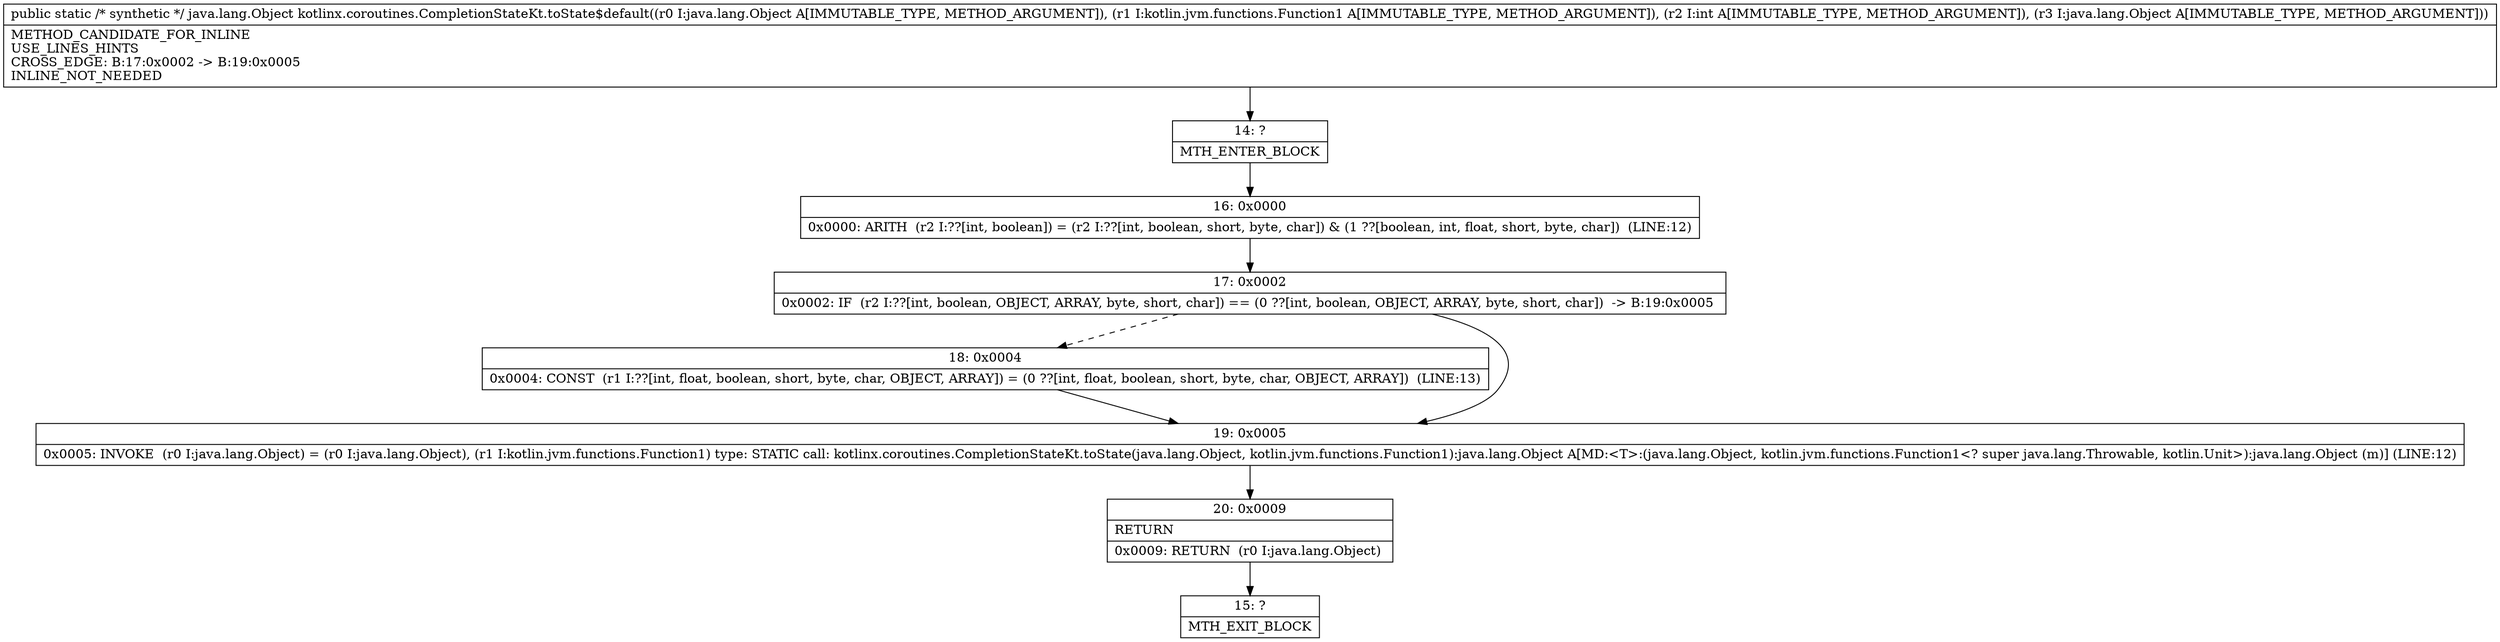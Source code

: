 digraph "CFG forkotlinx.coroutines.CompletionStateKt.toState$default(Ljava\/lang\/Object;Lkotlin\/jvm\/functions\/Function1;ILjava\/lang\/Object;)Ljava\/lang\/Object;" {
Node_14 [shape=record,label="{14\:\ ?|MTH_ENTER_BLOCK\l}"];
Node_16 [shape=record,label="{16\:\ 0x0000|0x0000: ARITH  (r2 I:??[int, boolean]) = (r2 I:??[int, boolean, short, byte, char]) & (1 ??[boolean, int, float, short, byte, char])  (LINE:12)\l}"];
Node_17 [shape=record,label="{17\:\ 0x0002|0x0002: IF  (r2 I:??[int, boolean, OBJECT, ARRAY, byte, short, char]) == (0 ??[int, boolean, OBJECT, ARRAY, byte, short, char])  \-\> B:19:0x0005 \l}"];
Node_18 [shape=record,label="{18\:\ 0x0004|0x0004: CONST  (r1 I:??[int, float, boolean, short, byte, char, OBJECT, ARRAY]) = (0 ??[int, float, boolean, short, byte, char, OBJECT, ARRAY])  (LINE:13)\l}"];
Node_19 [shape=record,label="{19\:\ 0x0005|0x0005: INVOKE  (r0 I:java.lang.Object) = (r0 I:java.lang.Object), (r1 I:kotlin.jvm.functions.Function1) type: STATIC call: kotlinx.coroutines.CompletionStateKt.toState(java.lang.Object, kotlin.jvm.functions.Function1):java.lang.Object A[MD:\<T\>:(java.lang.Object, kotlin.jvm.functions.Function1\<? super java.lang.Throwable, kotlin.Unit\>):java.lang.Object (m)] (LINE:12)\l}"];
Node_20 [shape=record,label="{20\:\ 0x0009|RETURN\l|0x0009: RETURN  (r0 I:java.lang.Object) \l}"];
Node_15 [shape=record,label="{15\:\ ?|MTH_EXIT_BLOCK\l}"];
MethodNode[shape=record,label="{public static \/* synthetic *\/ java.lang.Object kotlinx.coroutines.CompletionStateKt.toState$default((r0 I:java.lang.Object A[IMMUTABLE_TYPE, METHOD_ARGUMENT]), (r1 I:kotlin.jvm.functions.Function1 A[IMMUTABLE_TYPE, METHOD_ARGUMENT]), (r2 I:int A[IMMUTABLE_TYPE, METHOD_ARGUMENT]), (r3 I:java.lang.Object A[IMMUTABLE_TYPE, METHOD_ARGUMENT]))  | METHOD_CANDIDATE_FOR_INLINE\lUSE_LINES_HINTS\lCROSS_EDGE: B:17:0x0002 \-\> B:19:0x0005\lINLINE_NOT_NEEDED\l}"];
MethodNode -> Node_14;Node_14 -> Node_16;
Node_16 -> Node_17;
Node_17 -> Node_18[style=dashed];
Node_17 -> Node_19;
Node_18 -> Node_19;
Node_19 -> Node_20;
Node_20 -> Node_15;
}


